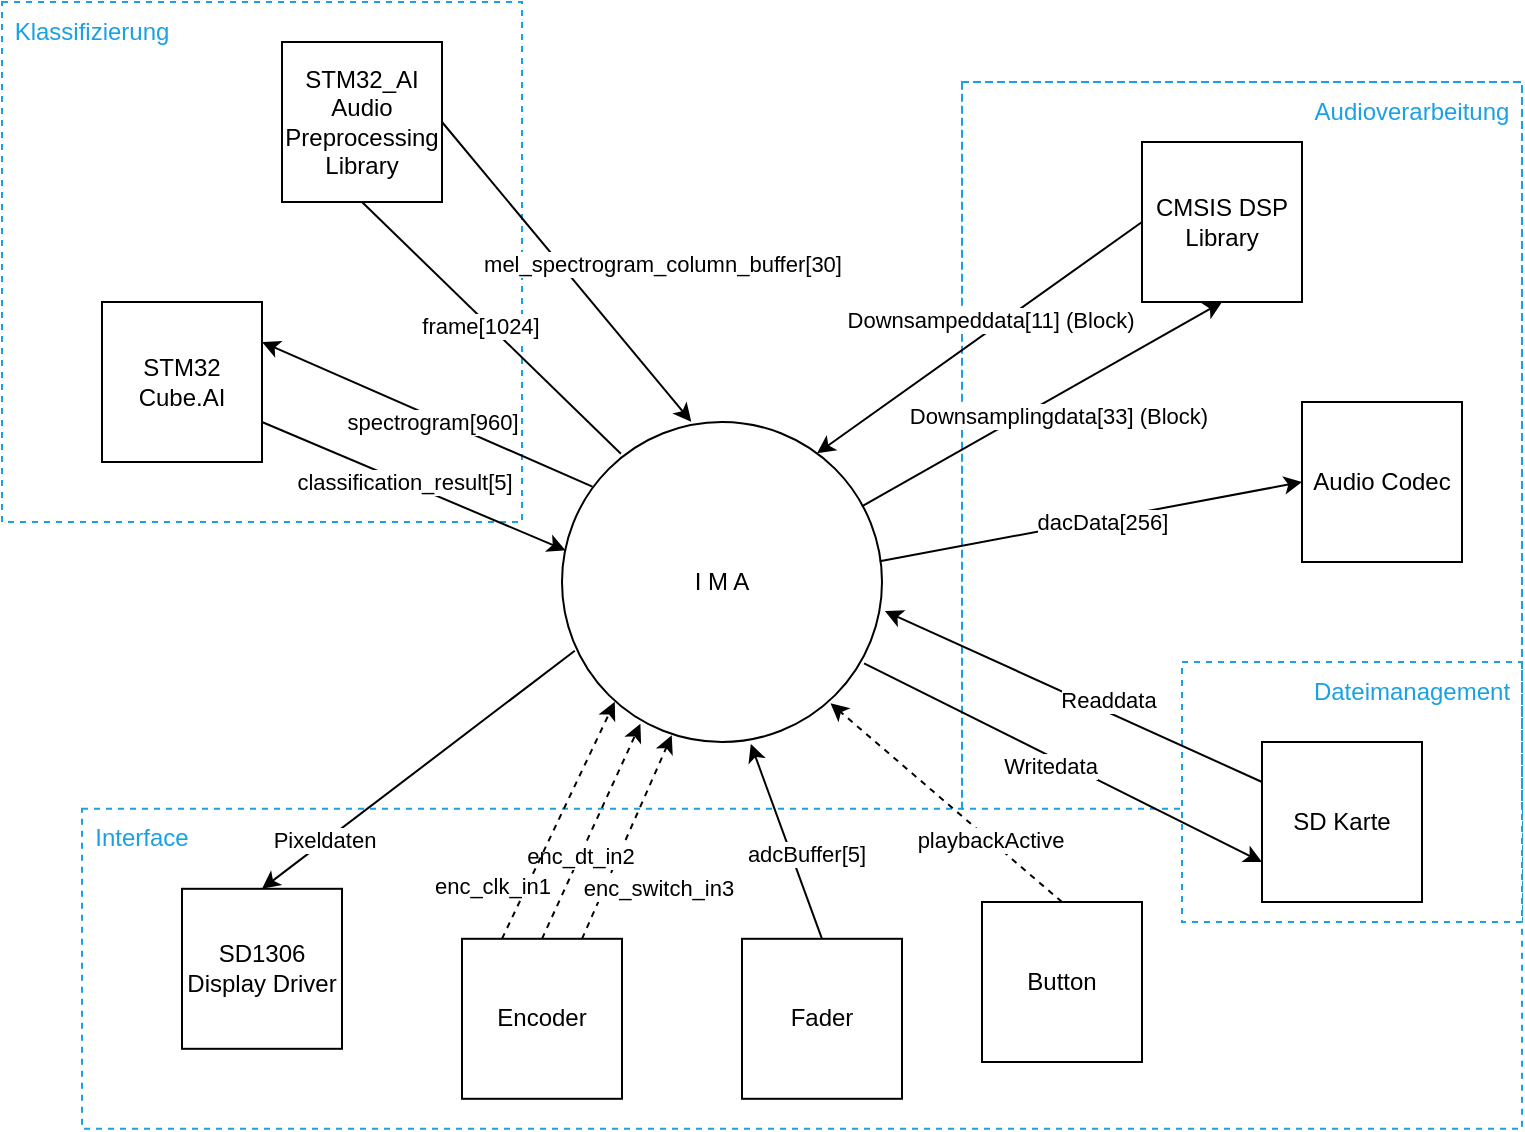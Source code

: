 <mxfile version="22.0.3" type="device">
  <diagram name="Seite-1" id="00pDsmjtND-n7SUzU1SD">
    <mxGraphModel dx="1659" dy="957" grid="1" gridSize="10" guides="1" tooltips="1" connect="1" arrows="1" fold="1" page="1" pageScale="1" pageWidth="827" pageHeight="1169" math="0" shadow="0">
      <root>
        <mxCell id="0" />
        <mxCell id="1" parent="0" />
        <mxCell id="HaPshGFiGsYCy_S7ym-9-50" value="" style="rounded=0;whiteSpace=wrap;html=1;fillColor=none;dashed=1;strokeColor=#1ba1e2;" parent="1" vertex="1">
          <mxGeometry x="80" y="433.4" width="720" height="160" as="geometry" />
        </mxCell>
        <mxCell id="zexmHtpzjjBF8JNYSFhR-3" value="" style="rounded=0;whiteSpace=wrap;html=1;fillColor=default;strokeColor=#1ba1e2;dashed=1;" vertex="1" parent="1">
          <mxGeometry x="630" y="360" width="170" height="130" as="geometry" />
        </mxCell>
        <mxCell id="HaPshGFiGsYCy_S7ym-9-48" value="" style="whiteSpace=wrap;html=1;aspect=fixed;fillColor=none;dashed=1;fontColor=#ffffff;strokeColor=#1ba1e2;" parent="1" vertex="1">
          <mxGeometry x="40" y="30" width="260" height="260" as="geometry" />
        </mxCell>
        <object label="" id="HaPshGFiGsYCy_S7ym-9-52">
          <mxCell style="rounded=0;whiteSpace=wrap;html=1;fillColor=none;dashed=1;strokeColor=#1BA1E2;shape=partialRectangle;bottom=0;" parent="1" vertex="1">
            <mxGeometry x="520" y="70" width="280" height="363.4" as="geometry" />
          </mxCell>
        </object>
        <mxCell id="HaPshGFiGsYCy_S7ym-9-20" value="Audioverarbeitung" style="text;html=1;strokeColor=none;fillColor=none;align=center;verticalAlign=middle;whiteSpace=wrap;rounded=0;fontColor=#1BA1E2;" parent="1" vertex="1">
          <mxGeometry x="690" y="70" width="110" height="30" as="geometry" />
        </mxCell>
        <mxCell id="HaPshGFiGsYCy_S7ym-9-19" value="Interface" style="text;html=1;strokeColor=none;fillColor=none;align=center;verticalAlign=middle;whiteSpace=wrap;rounded=0;fontColor=#1BA1E2;" parent="1" vertex="1">
          <mxGeometry x="80" y="433.4" width="60" height="30" as="geometry" />
        </mxCell>
        <mxCell id="HaPshGFiGsYCy_S7ym-9-18" value="Klassifizierung" style="text;html=1;strokeColor=none;fillColor=none;align=center;verticalAlign=middle;whiteSpace=wrap;rounded=0;fontColor=#1BA1E2;" parent="1" vertex="1">
          <mxGeometry x="40" y="30" width="90" height="30" as="geometry" />
        </mxCell>
        <mxCell id="HaPshGFiGsYCy_S7ym-9-1" value="I M A" style="ellipse;whiteSpace=wrap;html=1;aspect=fixed;" parent="1" vertex="1">
          <mxGeometry x="320" y="240" width="160" height="160" as="geometry" />
        </mxCell>
        <mxCell id="HaPshGFiGsYCy_S7ym-9-4" value="STM32 Cube.AI" style="rounded=0;whiteSpace=wrap;html=1;" parent="1" vertex="1">
          <mxGeometry x="90" y="180" width="80" height="80" as="geometry" />
        </mxCell>
        <mxCell id="HaPshGFiGsYCy_S7ym-9-5" value="" style="endArrow=classic;html=1;rounded=0;entryX=1;entryY=0.25;entryDx=0;entryDy=0;exitX=0.095;exitY=0.202;exitDx=0;exitDy=0;exitPerimeter=0;" parent="1" source="HaPshGFiGsYCy_S7ym-9-1" target="HaPshGFiGsYCy_S7ym-9-4" edge="1">
          <mxGeometry width="50" height="50" relative="1" as="geometry">
            <mxPoint x="300" y="370" as="sourcePoint" />
            <mxPoint x="350" y="320" as="targetPoint" />
          </mxGeometry>
        </mxCell>
        <mxCell id="HaPshGFiGsYCy_S7ym-9-6" value="spectrogram[960]" style="edgeLabel;html=1;align=center;verticalAlign=middle;resizable=0;points=[];" parent="HaPshGFiGsYCy_S7ym-9-5" vertex="1" connectable="0">
          <mxGeometry x="0.209" relative="1" as="geometry">
            <mxPoint x="19" y="11" as="offset" />
          </mxGeometry>
        </mxCell>
        <mxCell id="HaPshGFiGsYCy_S7ym-9-7" value="CMSIS DSP Library" style="rounded=0;whiteSpace=wrap;html=1;" parent="1" vertex="1">
          <mxGeometry x="610" y="100" width="80" height="80" as="geometry" />
        </mxCell>
        <mxCell id="HaPshGFiGsYCy_S7ym-9-8" value="" style="endArrow=classic;html=1;rounded=0;exitX=1;exitY=0.75;exitDx=0;exitDy=0;entryX=0.011;entryY=0.401;entryDx=0;entryDy=0;entryPerimeter=0;" parent="1" source="HaPshGFiGsYCy_S7ym-9-4" target="HaPshGFiGsYCy_S7ym-9-1" edge="1">
          <mxGeometry width="50" height="50" relative="1" as="geometry">
            <mxPoint x="270" y="270" as="sourcePoint" />
            <mxPoint x="320" y="220" as="targetPoint" />
          </mxGeometry>
        </mxCell>
        <mxCell id="HaPshGFiGsYCy_S7ym-9-9" value="classification_result[5]" style="edgeLabel;html=1;align=center;verticalAlign=middle;resizable=0;points=[];" parent="HaPshGFiGsYCy_S7ym-9-8" vertex="1" connectable="0">
          <mxGeometry x="-0.063" relative="1" as="geometry">
            <mxPoint as="offset" />
          </mxGeometry>
        </mxCell>
        <mxCell id="HaPshGFiGsYCy_S7ym-9-10" value="STM32_AI&lt;br&gt;Audio&lt;br&gt;Preprocessing&lt;br&gt;Library" style="rounded=0;whiteSpace=wrap;html=1;" parent="1" vertex="1">
          <mxGeometry x="180" y="50" width="80" height="80" as="geometry" />
        </mxCell>
        <mxCell id="HaPshGFiGsYCy_S7ym-9-11" value="SD1306&lt;br&gt;Display Driver" style="rounded=0;whiteSpace=wrap;html=1;" parent="1" vertex="1">
          <mxGeometry x="130" y="473.4" width="80" height="80" as="geometry" />
        </mxCell>
        <mxCell id="HaPshGFiGsYCy_S7ym-9-12" value="Encoder" style="rounded=0;whiteSpace=wrap;html=1;" parent="1" vertex="1">
          <mxGeometry x="270" y="498.4" width="80" height="80" as="geometry" />
        </mxCell>
        <mxCell id="HaPshGFiGsYCy_S7ym-9-13" value="Fader" style="rounded=0;whiteSpace=wrap;html=1;" parent="1" vertex="1">
          <mxGeometry x="410" y="498.4" width="80" height="80" as="geometry" />
        </mxCell>
        <mxCell id="HaPshGFiGsYCy_S7ym-9-14" value="Audio Codec" style="rounded=0;whiteSpace=wrap;html=1;" parent="1" vertex="1">
          <mxGeometry x="690" y="230" width="80" height="80" as="geometry" />
        </mxCell>
        <mxCell id="HaPshGFiGsYCy_S7ym-9-15" value="Button" style="rounded=0;whiteSpace=wrap;html=1;" parent="1" vertex="1">
          <mxGeometry x="530" y="480" width="80" height="80" as="geometry" />
        </mxCell>
        <mxCell id="HaPshGFiGsYCy_S7ym-9-16" value="SD Karte" style="rounded=0;whiteSpace=wrap;html=1;" parent="1" vertex="1">
          <mxGeometry x="670" y="400" width="80" height="80" as="geometry" />
        </mxCell>
        <mxCell id="HaPshGFiGsYCy_S7ym-9-22" value="" style="endArrow=none;html=1;rounded=0;entryX=1;entryY=0.5;entryDx=0;entryDy=0;exitX=0.404;exitY=-0.001;exitDx=0;exitDy=0;exitPerimeter=0;startArrow=classic;startFill=1;endFill=0;" parent="1" source="HaPshGFiGsYCy_S7ym-9-1" target="HaPshGFiGsYCy_S7ym-9-10" edge="1">
          <mxGeometry width="50" height="50" relative="1" as="geometry">
            <mxPoint x="340" y="210" as="sourcePoint" />
            <mxPoint x="390" y="160" as="targetPoint" />
          </mxGeometry>
        </mxCell>
        <mxCell id="HaPshGFiGsYCy_S7ym-9-23" value="mel_spectrogram_column_buffer[30]" style="edgeLabel;html=1;align=center;verticalAlign=middle;resizable=0;points=[];" parent="HaPshGFiGsYCy_S7ym-9-22" vertex="1" connectable="0">
          <mxGeometry x="0.166" y="-2" relative="1" as="geometry">
            <mxPoint x="56" y="9" as="offset" />
          </mxGeometry>
        </mxCell>
        <mxCell id="HaPshGFiGsYCy_S7ym-9-24" value="" style="endArrow=none;html=1;rounded=0;exitX=0.5;exitY=1;exitDx=0;exitDy=0;entryX=0.184;entryY=0.099;entryDx=0;entryDy=0;entryPerimeter=0;endFill=0;" parent="1" source="HaPshGFiGsYCy_S7ym-9-10" target="HaPshGFiGsYCy_S7ym-9-1" edge="1">
          <mxGeometry width="50" height="50" relative="1" as="geometry">
            <mxPoint x="395" y="251" as="sourcePoint" />
            <mxPoint x="260" y="110" as="targetPoint" />
          </mxGeometry>
        </mxCell>
        <mxCell id="HaPshGFiGsYCy_S7ym-9-63" value="frame[1024]" style="edgeLabel;html=1;align=center;verticalAlign=middle;resizable=0;points=[];" parent="HaPshGFiGsYCy_S7ym-9-24" vertex="1" connectable="0">
          <mxGeometry x="-0.046" y="-1" relative="1" as="geometry">
            <mxPoint x="-2" y="1" as="offset" />
          </mxGeometry>
        </mxCell>
        <mxCell id="HaPshGFiGsYCy_S7ym-9-27" value="" style="endArrow=classic;html=1;rounded=0;entryX=0.5;entryY=0;entryDx=0;entryDy=0;exitX=0.04;exitY=0.715;exitDx=0;exitDy=0;exitPerimeter=0;" parent="1" source="HaPshGFiGsYCy_S7ym-9-1" target="HaPshGFiGsYCy_S7ym-9-11" edge="1">
          <mxGeometry width="50" height="50" relative="1" as="geometry">
            <mxPoint x="340" y="360" as="sourcePoint" />
            <mxPoint x="390" y="310" as="targetPoint" />
          </mxGeometry>
        </mxCell>
        <mxCell id="HaPshGFiGsYCy_S7ym-9-29" value="Pixeldaten" style="edgeLabel;html=1;align=center;verticalAlign=middle;resizable=0;points=[];" parent="HaPshGFiGsYCy_S7ym-9-27" vertex="1" connectable="0">
          <mxGeometry x="0.132" y="1" relative="1" as="geometry">
            <mxPoint x="-38" y="26" as="offset" />
          </mxGeometry>
        </mxCell>
        <mxCell id="HaPshGFiGsYCy_S7ym-9-32" value="" style="endArrow=classic;html=1;rounded=0;exitX=0.5;exitY=0;exitDx=0;exitDy=0;entryX=0.59;entryY=1.006;entryDx=0;entryDy=0;entryPerimeter=0;" parent="1" source="HaPshGFiGsYCy_S7ym-9-13" target="HaPshGFiGsYCy_S7ym-9-1" edge="1">
          <mxGeometry width="50" height="50" relative="1" as="geometry">
            <mxPoint x="320" y="508.4" as="sourcePoint" />
            <mxPoint x="432.4" y="420.0" as="targetPoint" />
          </mxGeometry>
        </mxCell>
        <mxCell id="HaPshGFiGsYCy_S7ym-9-33" value="adcBuffer[5]" style="edgeLabel;html=1;align=center;verticalAlign=middle;resizable=0;points=[];" parent="HaPshGFiGsYCy_S7ym-9-32" vertex="1" connectable="0">
          <mxGeometry x="-0.311" y="-1" relative="1" as="geometry">
            <mxPoint x="3" y="-9" as="offset" />
          </mxGeometry>
        </mxCell>
        <mxCell id="HaPshGFiGsYCy_S7ym-9-35" value="" style="endArrow=classic;html=1;rounded=0;exitX=0.5;exitY=0;exitDx=0;exitDy=0;entryX=0.839;entryY=0.879;entryDx=0;entryDy=0;entryPerimeter=0;dashed=1;" parent="1" source="HaPshGFiGsYCy_S7ym-9-15" target="HaPshGFiGsYCy_S7ym-9-1" edge="1">
          <mxGeometry width="50" height="50" relative="1" as="geometry">
            <mxPoint x="460" y="444" as="sourcePoint" />
            <mxPoint x="540" y="340" as="targetPoint" />
          </mxGeometry>
        </mxCell>
        <mxCell id="HaPshGFiGsYCy_S7ym-9-36" value="playbackActive" style="edgeLabel;html=1;align=center;verticalAlign=middle;resizable=0;points=[];" parent="HaPshGFiGsYCy_S7ym-9-35" vertex="1" connectable="0">
          <mxGeometry x="-0.311" y="-1" relative="1" as="geometry">
            <mxPoint x="3" y="4" as="offset" />
          </mxGeometry>
        </mxCell>
        <mxCell id="HaPshGFiGsYCy_S7ym-9-37" value="" style="endArrow=classic;html=1;rounded=0;exitX=0;exitY=0.25;exitDx=0;exitDy=0;entryX=1.009;entryY=0.591;entryDx=0;entryDy=0;entryPerimeter=0;" parent="1" source="HaPshGFiGsYCy_S7ym-9-16" target="HaPshGFiGsYCy_S7ym-9-1" edge="1">
          <mxGeometry width="50" height="50" relative="1" as="geometry">
            <mxPoint x="550" y="428" as="sourcePoint" />
            <mxPoint x="490" y="340" as="targetPoint" />
          </mxGeometry>
        </mxCell>
        <mxCell id="HaPshGFiGsYCy_S7ym-9-38" value="Readdata" style="edgeLabel;html=1;align=center;verticalAlign=middle;resizable=0;points=[];" parent="HaPshGFiGsYCy_S7ym-9-37" vertex="1" connectable="0">
          <mxGeometry x="-0.311" y="-1" relative="1" as="geometry">
            <mxPoint x="-13" y="-11" as="offset" />
          </mxGeometry>
        </mxCell>
        <mxCell id="HaPshGFiGsYCy_S7ym-9-39" value="" style="endArrow=classic;html=1;rounded=0;exitX=0.944;exitY=0.754;exitDx=0;exitDy=0;entryX=0;entryY=0.75;entryDx=0;entryDy=0;exitPerimeter=0;" parent="1" source="HaPshGFiGsYCy_S7ym-9-1" target="HaPshGFiGsYCy_S7ym-9-16" edge="1">
          <mxGeometry width="50" height="50" relative="1" as="geometry">
            <mxPoint x="600" y="435" as="sourcePoint" />
            <mxPoint x="480" y="400" as="targetPoint" />
          </mxGeometry>
        </mxCell>
        <mxCell id="HaPshGFiGsYCy_S7ym-9-40" value="Writedata" style="edgeLabel;html=1;align=center;verticalAlign=middle;resizable=0;points=[];" parent="HaPshGFiGsYCy_S7ym-9-39" vertex="1" connectable="0">
          <mxGeometry x="-0.311" y="-1" relative="1" as="geometry">
            <mxPoint x="25" y="16" as="offset" />
          </mxGeometry>
        </mxCell>
        <mxCell id="HaPshGFiGsYCy_S7ym-9-41" value="" style="endArrow=classic;html=1;rounded=0;entryX=0;entryY=0.5;entryDx=0;entryDy=0;exitX=0.993;exitY=0.435;exitDx=0;exitDy=0;exitPerimeter=0;" parent="1" source="HaPshGFiGsYCy_S7ym-9-1" target="HaPshGFiGsYCy_S7ym-9-14" edge="1">
          <mxGeometry width="50" height="50" relative="1" as="geometry">
            <mxPoint x="580" y="330" as="sourcePoint" />
            <mxPoint x="630" y="280" as="targetPoint" />
          </mxGeometry>
        </mxCell>
        <mxCell id="HaPshGFiGsYCy_S7ym-9-42" value="dacData[256]" style="edgeLabel;html=1;align=center;verticalAlign=middle;resizable=0;points=[];" parent="HaPshGFiGsYCy_S7ym-9-41" vertex="1" connectable="0">
          <mxGeometry x="0.184" y="1" relative="1" as="geometry">
            <mxPoint x="-14" y="5" as="offset" />
          </mxGeometry>
        </mxCell>
        <mxCell id="HaPshGFiGsYCy_S7ym-9-43" value="" style="endArrow=classic;html=1;rounded=0;entryX=0.5;entryY=1;entryDx=0;entryDy=0;exitX=0.937;exitY=0.264;exitDx=0;exitDy=0;exitPerimeter=0;" parent="1" source="HaPshGFiGsYCy_S7ym-9-1" target="HaPshGFiGsYCy_S7ym-9-7" edge="1">
          <mxGeometry width="50" height="50" relative="1" as="geometry">
            <mxPoint x="458" y="262" as="sourcePoint" />
            <mxPoint x="530" y="160" as="targetPoint" />
          </mxGeometry>
        </mxCell>
        <mxCell id="HaPshGFiGsYCy_S7ym-9-45" value="Downsamplingdata[33] (Block)" style="edgeLabel;html=1;align=center;verticalAlign=middle;resizable=0;points=[];" parent="HaPshGFiGsYCy_S7ym-9-43" vertex="1" connectable="0">
          <mxGeometry x="-0.065" y="-2" relative="1" as="geometry">
            <mxPoint x="12" y="1" as="offset" />
          </mxGeometry>
        </mxCell>
        <mxCell id="HaPshGFiGsYCy_S7ym-9-44" value="" style="endArrow=classic;html=1;rounded=0;entryX=0.797;entryY=0.098;entryDx=0;entryDy=0;exitX=0;exitY=0.5;exitDx=0;exitDy=0;entryPerimeter=0;" parent="1" source="HaPshGFiGsYCy_S7ym-9-7" target="HaPshGFiGsYCy_S7ym-9-1" edge="1">
          <mxGeometry width="50" height="50" relative="1" as="geometry">
            <mxPoint x="468" y="278" as="sourcePoint" />
            <mxPoint x="590" y="150" as="targetPoint" />
          </mxGeometry>
        </mxCell>
        <mxCell id="HaPshGFiGsYCy_S7ym-9-47" value="Downsampeddata[11] (Block)" style="edgeLabel;html=1;align=center;verticalAlign=middle;resizable=0;points=[];" parent="HaPshGFiGsYCy_S7ym-9-44" vertex="1" connectable="0">
          <mxGeometry x="-0.072" relative="1" as="geometry">
            <mxPoint x="-1" y="-5" as="offset" />
          </mxGeometry>
        </mxCell>
        <mxCell id="HaPshGFiGsYCy_S7ym-9-54" value="" style="endArrow=classic;html=1;rounded=0;exitX=0.75;exitY=0;exitDx=0;exitDy=0;entryX=0.343;entryY=0.979;entryDx=0;entryDy=0;entryPerimeter=0;dashed=1;" parent="1" source="HaPshGFiGsYCy_S7ym-9-12" target="HaPshGFiGsYCy_S7ym-9-1" edge="1">
          <mxGeometry width="50" height="50" relative="1" as="geometry">
            <mxPoint x="600" y="508" as="sourcePoint" />
            <mxPoint x="459" y="395" as="targetPoint" />
          </mxGeometry>
        </mxCell>
        <mxCell id="HaPshGFiGsYCy_S7ym-9-55" value="enc_switch_in3" style="edgeLabel;html=1;align=center;verticalAlign=middle;resizable=0;points=[];" parent="HaPshGFiGsYCy_S7ym-9-54" vertex="1" connectable="0">
          <mxGeometry x="-0.311" y="-1" relative="1" as="geometry">
            <mxPoint x="21" y="9" as="offset" />
          </mxGeometry>
        </mxCell>
        <mxCell id="HaPshGFiGsYCy_S7ym-9-56" value="" style="endArrow=classic;html=1;rounded=0;exitX=0.5;exitY=0;exitDx=0;exitDy=0;entryX=0.245;entryY=0.943;entryDx=0;entryDy=0;entryPerimeter=0;dashed=1;" parent="1" source="HaPshGFiGsYCy_S7ym-9-12" target="HaPshGFiGsYCy_S7ym-9-1" edge="1">
          <mxGeometry width="50" height="50" relative="1" as="geometry">
            <mxPoint x="340" y="508" as="sourcePoint" />
            <mxPoint x="378" y="408" as="targetPoint" />
          </mxGeometry>
        </mxCell>
        <mxCell id="HaPshGFiGsYCy_S7ym-9-57" value="enc_dt_in2" style="edgeLabel;html=1;align=center;verticalAlign=middle;resizable=0;points=[];" parent="HaPshGFiGsYCy_S7ym-9-56" vertex="1" connectable="0">
          <mxGeometry x="-0.311" y="-1" relative="1" as="geometry">
            <mxPoint x="1" y="-5" as="offset" />
          </mxGeometry>
        </mxCell>
        <mxCell id="HaPshGFiGsYCy_S7ym-9-58" value="" style="endArrow=classic;html=1;rounded=0;exitX=0.25;exitY=0;exitDx=0;exitDy=0;entryX=0.165;entryY=0.874;entryDx=0;entryDy=0;entryPerimeter=0;dashed=1;" parent="1" source="HaPshGFiGsYCy_S7ym-9-12" target="HaPshGFiGsYCy_S7ym-9-1" edge="1">
          <mxGeometry width="50" height="50" relative="1" as="geometry">
            <mxPoint x="320" y="508" as="sourcePoint" />
            <mxPoint x="366" y="400" as="targetPoint" />
          </mxGeometry>
        </mxCell>
        <mxCell id="HaPshGFiGsYCy_S7ym-9-59" value="enc_clk_in1" style="edgeLabel;html=1;align=center;verticalAlign=middle;resizable=0;points=[];" parent="HaPshGFiGsYCy_S7ym-9-58" vertex="1" connectable="0">
          <mxGeometry x="-0.311" y="-1" relative="1" as="geometry">
            <mxPoint x="-25" y="14" as="offset" />
          </mxGeometry>
        </mxCell>
        <mxCell id="zexmHtpzjjBF8JNYSFhR-4" value="Dateimanagement" style="text;html=1;strokeColor=none;fillColor=none;align=center;verticalAlign=middle;whiteSpace=wrap;rounded=0;fontColor=#1BA1E2;" vertex="1" parent="1">
          <mxGeometry x="690" y="360" width="110" height="30" as="geometry" />
        </mxCell>
      </root>
    </mxGraphModel>
  </diagram>
</mxfile>
